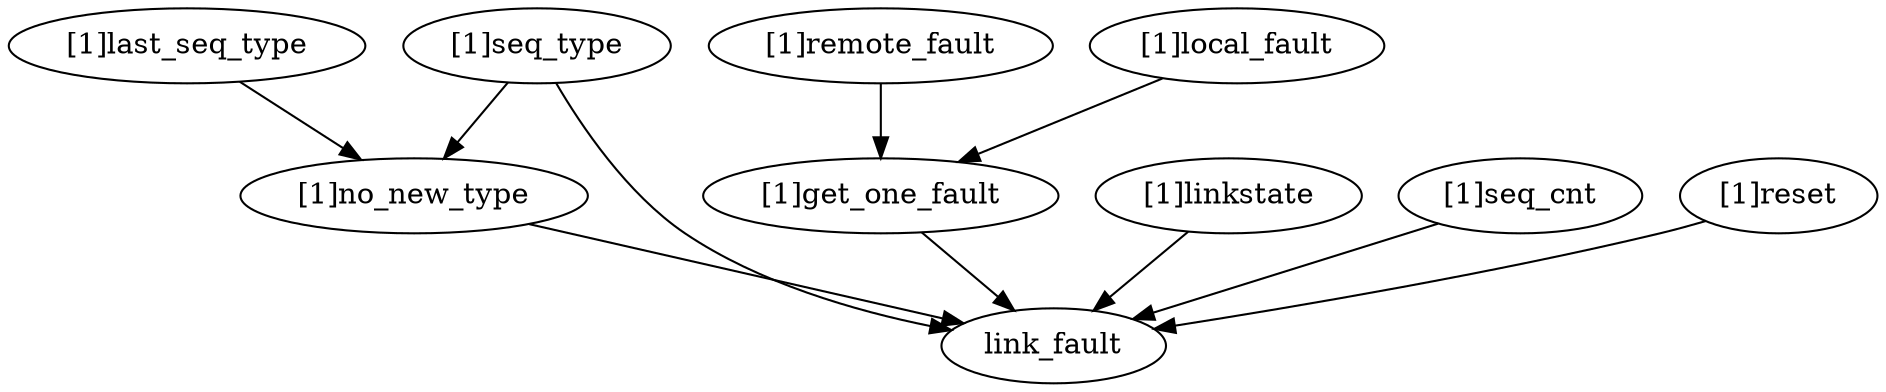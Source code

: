strict digraph "" {
	"[1]last_seq_type"	 [complexity=5,
		importance=0.207196831042,
		rank=0.0414393662084];
	"[1]no_new_type"	 [complexity=2,
		importance=0.153861518503,
		rank=0.0769307592515];
	"[1]last_seq_type" -> "[1]no_new_type";
	"[1]local_fault"	 [complexity=5,
		importance=0.173148987131,
		rank=0.0346297974263];
	"[1]get_one_fault"	 [complexity=2,
		importance=0.134685060084,
		rank=0.0673425300421];
	"[1]local_fault" -> "[1]get_one_fault";
	"[1]seq_type"	 [complexity=5,
		importance=0.224304365926,
		rank=0.0448608731852];
	link_fault	 [complexity=0,
		importance=0.0769891113132,
		rank=0.0];
	"[1]seq_type" -> link_fault;
	"[1]seq_type" -> "[1]no_new_type";
	"[1]linkstate"	 [complexity=1,
		importance=0.31709670095,
		rank=0.31709670095];
	"[1]linkstate" -> link_fault;
	"[1]remote_fault"	 [complexity=5,
		importance=0.173148987131,
		rank=0.0346297974263];
	"[1]remote_fault" -> "[1]get_one_fault";
	"[1]get_one_fault" -> link_fault;
	"[1]no_new_type" -> link_fault;
	"[1]seq_cnt"	 [complexity=1,
		importance=0.15630690891,
		rank=0.15630690891];
	"[1]seq_cnt" -> link_fault;
	"[1]reset"	 [complexity=1,
		importance=0.269431260987,
		rank=0.269431260987];
	"[1]reset" -> link_fault;
}
